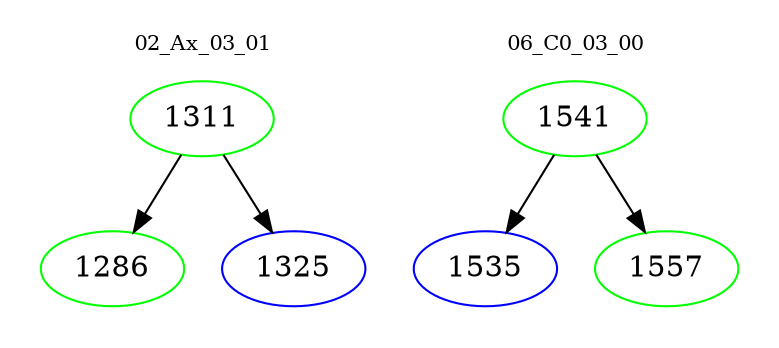 digraph{
subgraph cluster_0 {
color = white
label = "02_Ax_03_01";
fontsize=10;
T0_1311 [label="1311", color="green"]
T0_1311 -> T0_1286 [color="black"]
T0_1286 [label="1286", color="green"]
T0_1311 -> T0_1325 [color="black"]
T0_1325 [label="1325", color="blue"]
}
subgraph cluster_1 {
color = white
label = "06_C0_03_00";
fontsize=10;
T1_1541 [label="1541", color="green"]
T1_1541 -> T1_1535 [color="black"]
T1_1535 [label="1535", color="blue"]
T1_1541 -> T1_1557 [color="black"]
T1_1557 [label="1557", color="green"]
}
}
